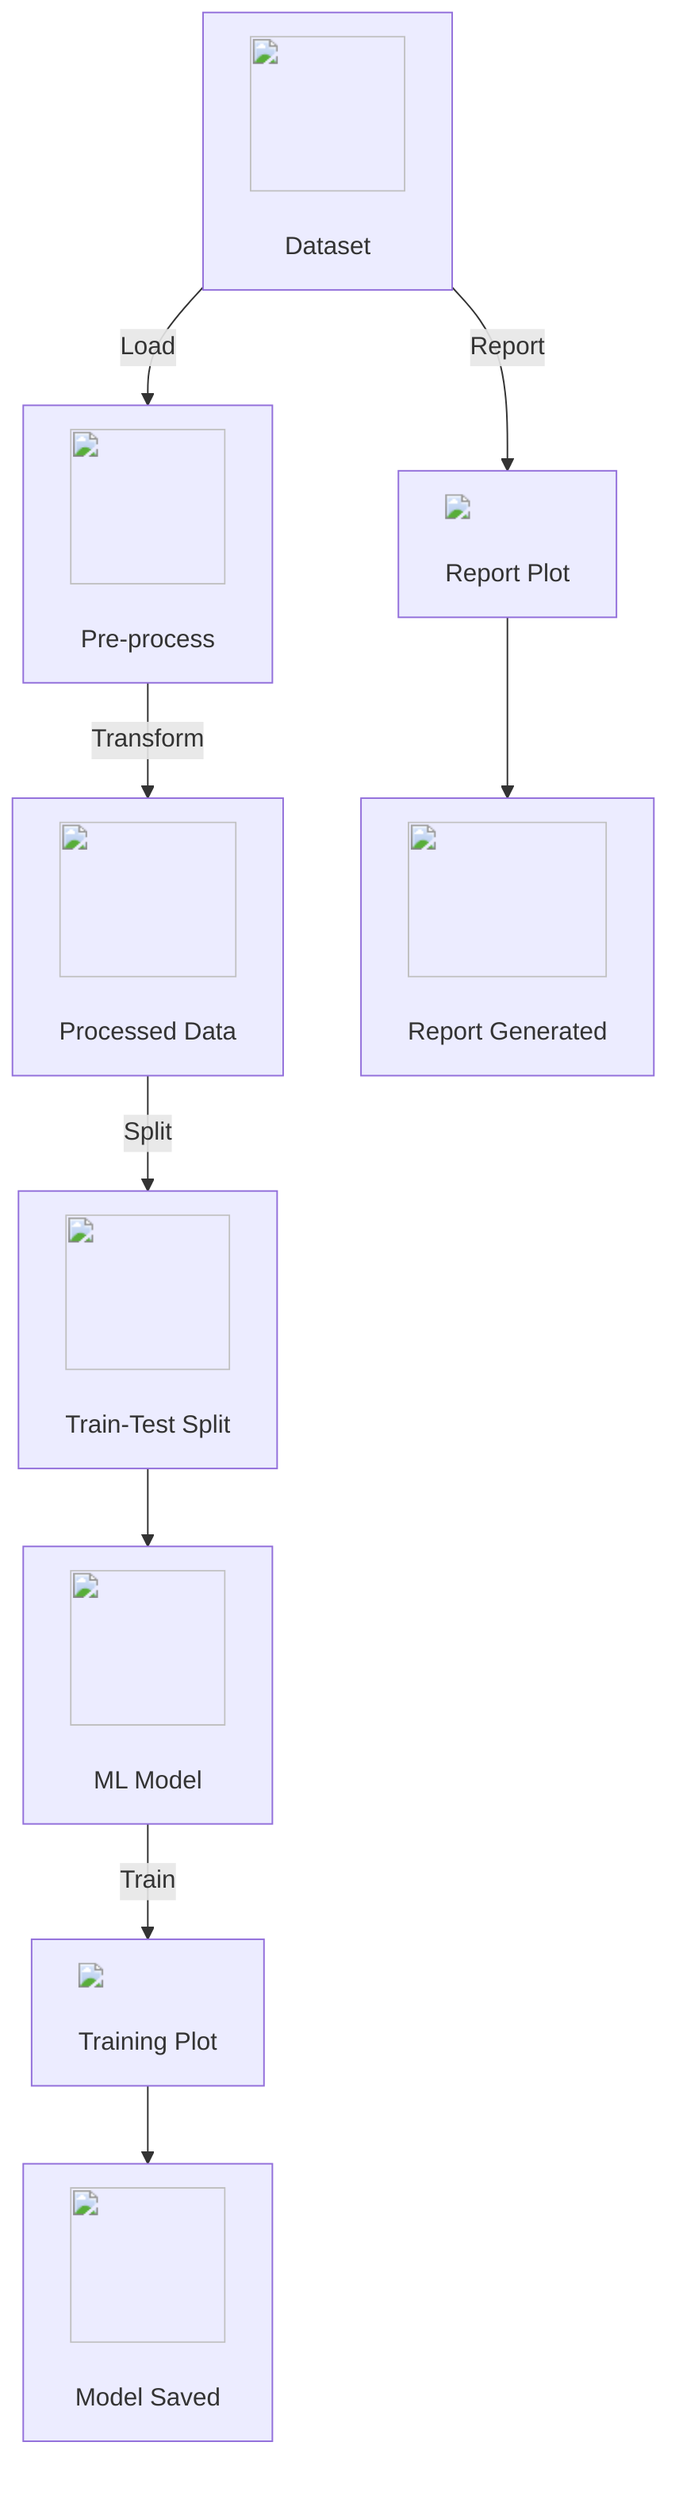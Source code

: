 flowchart TD
    A["<img src='icons/database.svg' width=100 height=100/> <br/> Dataset"] -->|Load| B["<img src='icons/column_split.svg' width=100 height=100/> <br/> Pre-process"]
    B -->|Transform| C["<img src='icons/table.svg' width=100 height=100/> <br/> Processed Data"]
    C -->|Split| D["<img src='icons/row_split.svg' width=100 height=100/> <br/> Train-Test Split"]
    D --> E["<img src='icons/brain.svg' width=100 height=100/> <br/> ML Model"]
    E -->|Train| F["<img src='dummy_plots/hist_template.svg'/> <br/> Training Plot"]
    F --> G["<img src='icons/file.svg' width=100 height=100/> <br/> Model Saved"]
    A -->|Report| H["<img src='dummy_plots/boxplot_template.svg'/> <br/> Report Plot"]
    H --> I["<img src='icons/file.svg' width=100 height=100/> <br/> Report Generated"]